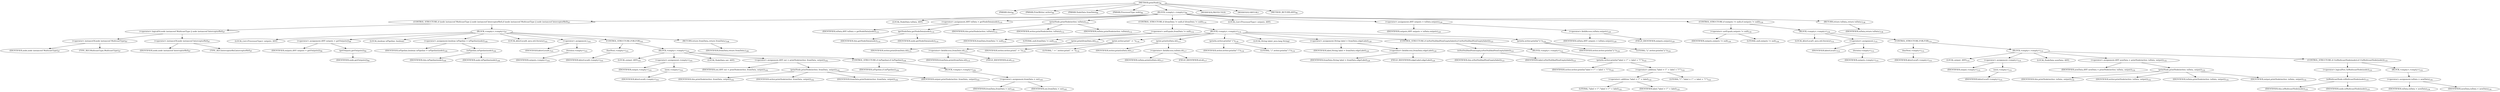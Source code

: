 digraph "printNode" {  
"229" [label = <(METHOD,printNode)<SUB>96</SUB>> ]
"14" [label = <(PARAM,this)<SUB>96</SUB>> ]
"230" [label = <(PARAM,PrintWriter writer)<SUB>96</SUB>> ]
"231" [label = <(PARAM,NodeData fromData)<SUB>96</SUB>> ]
"232" [label = <(PARAM,ProcessorType node)<SUB>96</SUB>> ]
"233" [label = <(BLOCK,&lt;empty&gt;,&lt;empty&gt;)<SUB>96</SUB>> ]
"234" [label = <(CONTROL_STRUCTURE,if (node instanceof MulticastType || node instanceof InterceptorRef),if (node instanceof MulticastType || node instanceof InterceptorRef))<SUB>97</SUB>> ]
"235" [label = <(&lt;operator&gt;.logicalOr,node instanceof MulticastType || node instanceof InterceptorRef)<SUB>97</SUB>> ]
"236" [label = <(&lt;operator&gt;.instanceOf,node instanceof MulticastType)<SUB>97</SUB>> ]
"237" [label = <(IDENTIFIER,node,node instanceof MulticastType)<SUB>97</SUB>> ]
"238" [label = <(TYPE_REF,MulticastType,MulticastType)<SUB>97</SUB>> ]
"239" [label = <(&lt;operator&gt;.instanceOf,node instanceof InterceptorRef)<SUB>97</SUB>> ]
"240" [label = <(IDENTIFIER,node,node instanceof InterceptorRef)<SUB>97</SUB>> ]
"241" [label = <(TYPE_REF,InterceptorRef,InterceptorRef)<SUB>97</SUB>> ]
"242" [label = <(BLOCK,&lt;empty&gt;,&lt;empty&gt;)<SUB>97</SUB>> ]
"243" [label = <(LOCAL,List&lt;ProcessorType&gt; outputs: ANY)> ]
"244" [label = <(&lt;operator&gt;.assignment,ANY outputs = getOutputs())<SUB>99</SUB>> ]
"245" [label = <(IDENTIFIER,outputs,ANY outputs = getOutputs())<SUB>99</SUB>> ]
"246" [label = <(getOutputs,getOutputs())<SUB>99</SUB>> ]
"247" [label = <(IDENTIFIER,node,getOutputs())<SUB>99</SUB>> ]
"248" [label = <(LOCAL,boolean isPipeline: boolean)> ]
"249" [label = <(&lt;operator&gt;.assignment,boolean isPipeline = isPipeline(node))<SUB>100</SUB>> ]
"250" [label = <(IDENTIFIER,isPipeline,boolean isPipeline = isPipeline(node))<SUB>100</SUB>> ]
"251" [label = <(isPipeline,isPipeline(node))<SUB>100</SUB>> ]
"13" [label = <(IDENTIFIER,this,isPipeline(node))<SUB>100</SUB>> ]
"252" [label = <(IDENTIFIER,node,isPipeline(node))<SUB>100</SUB>> ]
"253" [label = <(LOCAL,$iterLocal4: java.util.Iterator)<SUB>101</SUB>> ]
"254" [label = <(&lt;operator&gt;.assignment,)<SUB>101</SUB>> ]
"255" [label = <(IDENTIFIER,$iterLocal4,)<SUB>101</SUB>> ]
"256" [label = <(iterator,&lt;empty&gt;)<SUB>101</SUB>> ]
"257" [label = <(IDENTIFIER,outputs,&lt;empty&gt;)<SUB>101</SUB>> ]
"258" [label = <(CONTROL_STRUCTURE,FOR,FOR)<SUB>101</SUB>> ]
"259" [label = <(hasNext,&lt;empty&gt;)<SUB>101</SUB>> ]
"260" [label = <(IDENTIFIER,$iterLocal4,&lt;empty&gt;)<SUB>101</SUB>> ]
"261" [label = <(BLOCK,&lt;empty&gt;,&lt;empty&gt;)<SUB>101</SUB>> ]
"262" [label = <(LOCAL,output: ANY)<SUB>101</SUB>> ]
"263" [label = <(&lt;operator&gt;.assignment,&lt;empty&gt;)<SUB>101</SUB>> ]
"264" [label = <(IDENTIFIER,output,&lt;empty&gt;)<SUB>101</SUB>> ]
"265" [label = <(next,&lt;empty&gt;)<SUB>101</SUB>> ]
"266" [label = <(IDENTIFIER,$iterLocal4,&lt;empty&gt;)<SUB>101</SUB>> ]
"267" [label = <(LOCAL,NodeData out: ANY)> ]
"268" [label = <(&lt;operator&gt;.assignment,ANY out = printNode(writer, fromData, output))<SUB>102</SUB>> ]
"269" [label = <(IDENTIFIER,out,ANY out = printNode(writer, fromData, output))<SUB>102</SUB>> ]
"270" [label = <(printNode,printNode(writer, fromData, output))<SUB>102</SUB>> ]
"15" [label = <(IDENTIFIER,this,printNode(writer, fromData, output))<SUB>102</SUB>> ]
"271" [label = <(IDENTIFIER,writer,printNode(writer, fromData, output))<SUB>102</SUB>> ]
"272" [label = <(IDENTIFIER,fromData,printNode(writer, fromData, output))<SUB>102</SUB>> ]
"273" [label = <(IDENTIFIER,output,printNode(writer, fromData, output))<SUB>102</SUB>> ]
"274" [label = <(CONTROL_STRUCTURE,if (isPipeline),if (isPipeline))<SUB>104</SUB>> ]
"275" [label = <(IDENTIFIER,isPipeline,if (isPipeline))<SUB>104</SUB>> ]
"276" [label = <(BLOCK,&lt;empty&gt;,&lt;empty&gt;)<SUB>104</SUB>> ]
"277" [label = <(&lt;operator&gt;.assignment,fromData = out)<SUB>105</SUB>> ]
"278" [label = <(IDENTIFIER,fromData,fromData = out)<SUB>105</SUB>> ]
"279" [label = <(IDENTIFIER,out,fromData = out)<SUB>105</SUB>> ]
"280" [label = <(RETURN,return fromData;,return fromData;)<SUB>108</SUB>> ]
"281" [label = <(IDENTIFIER,fromData,return fromData;)<SUB>108</SUB>> ]
"282" [label = <(LOCAL,NodeData toData: ANY)> ]
"283" [label = <(&lt;operator&gt;.assignment,ANY toData = getNodeData(node))<SUB>110</SUB>> ]
"284" [label = <(IDENTIFIER,toData,ANY toData = getNodeData(node))<SUB>110</SUB>> ]
"285" [label = <(getNodeData,getNodeData(node))<SUB>110</SUB>> ]
"16" [label = <(IDENTIFIER,this,getNodeData(node))<SUB>110</SUB>> ]
"286" [label = <(IDENTIFIER,node,getNodeData(node))<SUB>110</SUB>> ]
"287" [label = <(printNode,printNode(writer, toData))<SUB>112</SUB>> ]
"17" [label = <(IDENTIFIER,this,printNode(writer, toData))<SUB>112</SUB>> ]
"288" [label = <(IDENTIFIER,writer,printNode(writer, toData))<SUB>112</SUB>> ]
"289" [label = <(IDENTIFIER,toData,printNode(writer, toData))<SUB>112</SUB>> ]
"290" [label = <(CONTROL_STRUCTURE,if (fromData != null),if (fromData != null))<SUB>114</SUB>> ]
"291" [label = <(&lt;operator&gt;.notEquals,fromData != null)<SUB>114</SUB>> ]
"292" [label = <(IDENTIFIER,fromData,fromData != null)<SUB>114</SUB>> ]
"293" [label = <(LITERAL,null,fromData != null)<SUB>114</SUB>> ]
"294" [label = <(BLOCK,&lt;empty&gt;,&lt;empty&gt;)<SUB>114</SUB>> ]
"295" [label = <(print,print(fromData.id))<SUB>115</SUB>> ]
"296" [label = <(IDENTIFIER,writer,print(fromData.id))<SUB>115</SUB>> ]
"297" [label = <(&lt;operator&gt;.fieldAccess,fromData.id)<SUB>115</SUB>> ]
"298" [label = <(IDENTIFIER,fromData,print(fromData.id))<SUB>115</SUB>> ]
"299" [label = <(FIELD_IDENTIFIER,id,id)<SUB>115</SUB>> ]
"300" [label = <(print,writer.print(&quot; -&gt; &quot;))<SUB>116</SUB>> ]
"301" [label = <(IDENTIFIER,writer,writer.print(&quot; -&gt; &quot;))<SUB>116</SUB>> ]
"302" [label = <(LITERAL,&quot; -&gt; &quot;,writer.print(&quot; -&gt; &quot;))<SUB>116</SUB>> ]
"303" [label = <(print,print(toData.id))<SUB>117</SUB>> ]
"304" [label = <(IDENTIFIER,writer,print(toData.id))<SUB>117</SUB>> ]
"305" [label = <(&lt;operator&gt;.fieldAccess,toData.id)<SUB>117</SUB>> ]
"306" [label = <(IDENTIFIER,toData,print(toData.id))<SUB>117</SUB>> ]
"307" [label = <(FIELD_IDENTIFIER,id,id)<SUB>117</SUB>> ]
"308" [label = <(println,writer.println(&quot; [&quot;))<SUB>118</SUB>> ]
"309" [label = <(IDENTIFIER,writer,writer.println(&quot; [&quot;))<SUB>118</SUB>> ]
"310" [label = <(LITERAL,&quot; [&quot;,writer.println(&quot; [&quot;))<SUB>118</SUB>> ]
"311" [label = <(LOCAL,String label: java.lang.String)> ]
"312" [label = <(&lt;operator&gt;.assignment,String label = fromData.edgeLabel)<SUB>120</SUB>> ]
"313" [label = <(IDENTIFIER,label,String label = fromData.edgeLabel)<SUB>120</SUB>> ]
"314" [label = <(&lt;operator&gt;.fieldAccess,fromData.edgeLabel)<SUB>120</SUB>> ]
"315" [label = <(IDENTIFIER,fromData,String label = fromData.edgeLabel)<SUB>120</SUB>> ]
"316" [label = <(FIELD_IDENTIFIER,edgeLabel,edgeLabel)<SUB>120</SUB>> ]
"317" [label = <(CONTROL_STRUCTURE,if (isNotNullAndNonEmpty(label)),if (isNotNullAndNonEmpty(label)))<SUB>121</SUB>> ]
"318" [label = <(isNotNullAndNonEmpty,isNotNullAndNonEmpty(label))<SUB>121</SUB>> ]
"18" [label = <(IDENTIFIER,this,isNotNullAndNonEmpty(label))<SUB>121</SUB>> ]
"319" [label = <(IDENTIFIER,label,isNotNullAndNonEmpty(label))<SUB>121</SUB>> ]
"320" [label = <(BLOCK,&lt;empty&gt;,&lt;empty&gt;)<SUB>121</SUB>> ]
"321" [label = <(println,writer.println(&quot;label = \&quot;&quot; + label + &quot;\&quot;&quot;))<SUB>122</SUB>> ]
"322" [label = <(IDENTIFIER,writer,writer.println(&quot;label = \&quot;&quot; + label + &quot;\&quot;&quot;))<SUB>122</SUB>> ]
"323" [label = <(&lt;operator&gt;.addition,&quot;label = \&quot;&quot; + label + &quot;\&quot;&quot;)<SUB>122</SUB>> ]
"324" [label = <(&lt;operator&gt;.addition,&quot;label = \&quot;&quot; + label)<SUB>122</SUB>> ]
"325" [label = <(LITERAL,&quot;label = \&quot;&quot;,&quot;label = \&quot;&quot; + label)<SUB>122</SUB>> ]
"326" [label = <(IDENTIFIER,label,&quot;label = \&quot;&quot; + label)<SUB>122</SUB>> ]
"327" [label = <(LITERAL,&quot;\&quot;&quot;,&quot;label = \&quot;&quot; + label + &quot;\&quot;&quot;)<SUB>122</SUB>> ]
"328" [label = <(println,writer.println(&quot;];&quot;))<SUB>124</SUB>> ]
"329" [label = <(IDENTIFIER,writer,writer.println(&quot;];&quot;))<SUB>124</SUB>> ]
"330" [label = <(LITERAL,&quot;];&quot;,writer.println(&quot;];&quot;))<SUB>124</SUB>> ]
"331" [label = <(LOCAL,List&lt;ProcessorType&gt; outputs: ANY)> ]
"332" [label = <(&lt;operator&gt;.assignment,ANY outputs = toData.outputs)<SUB>129</SUB>> ]
"333" [label = <(IDENTIFIER,outputs,ANY outputs = toData.outputs)<SUB>129</SUB>> ]
"334" [label = <(&lt;operator&gt;.fieldAccess,toData.outputs)<SUB>129</SUB>> ]
"335" [label = <(IDENTIFIER,toData,ANY outputs = toData.outputs)<SUB>129</SUB>> ]
"336" [label = <(FIELD_IDENTIFIER,outputs,outputs)<SUB>129</SUB>> ]
"337" [label = <(CONTROL_STRUCTURE,if (outputs != null),if (outputs != null))<SUB>130</SUB>> ]
"338" [label = <(&lt;operator&gt;.notEquals,outputs != null)<SUB>130</SUB>> ]
"339" [label = <(IDENTIFIER,outputs,outputs != null)<SUB>130</SUB>> ]
"340" [label = <(LITERAL,null,outputs != null)<SUB>130</SUB>> ]
"341" [label = <(BLOCK,&lt;empty&gt;,&lt;empty&gt;)<SUB>130</SUB>> ]
"342" [label = <(LOCAL,$iterLocal5: java.util.Iterator)<SUB>131</SUB>> ]
"343" [label = <(&lt;operator&gt;.assignment,)<SUB>131</SUB>> ]
"344" [label = <(IDENTIFIER,$iterLocal5,)<SUB>131</SUB>> ]
"345" [label = <(iterator,&lt;empty&gt;)<SUB>131</SUB>> ]
"346" [label = <(IDENTIFIER,outputs,&lt;empty&gt;)<SUB>131</SUB>> ]
"347" [label = <(CONTROL_STRUCTURE,FOR,FOR)<SUB>131</SUB>> ]
"348" [label = <(hasNext,&lt;empty&gt;)<SUB>131</SUB>> ]
"349" [label = <(IDENTIFIER,$iterLocal5,&lt;empty&gt;)<SUB>131</SUB>> ]
"350" [label = <(BLOCK,&lt;empty&gt;,&lt;empty&gt;)<SUB>131</SUB>> ]
"351" [label = <(LOCAL,output: ANY)<SUB>131</SUB>> ]
"352" [label = <(&lt;operator&gt;.assignment,&lt;empty&gt;)<SUB>131</SUB>> ]
"353" [label = <(IDENTIFIER,output,&lt;empty&gt;)<SUB>131</SUB>> ]
"354" [label = <(next,&lt;empty&gt;)<SUB>131</SUB>> ]
"355" [label = <(IDENTIFIER,$iterLocal5,&lt;empty&gt;)<SUB>131</SUB>> ]
"356" [label = <(LOCAL,NodeData newData: ANY)> ]
"357" [label = <(&lt;operator&gt;.assignment,ANY newData = printNode(writer, toData, output))<SUB>132</SUB>> ]
"358" [label = <(IDENTIFIER,newData,ANY newData = printNode(writer, toData, output))<SUB>132</SUB>> ]
"359" [label = <(printNode,printNode(writer, toData, output))<SUB>132</SUB>> ]
"19" [label = <(IDENTIFIER,this,printNode(writer, toData, output))<SUB>132</SUB>> ]
"360" [label = <(IDENTIFIER,writer,printNode(writer, toData, output))<SUB>132</SUB>> ]
"361" [label = <(IDENTIFIER,toData,printNode(writer, toData, output))<SUB>132</SUB>> ]
"362" [label = <(IDENTIFIER,output,printNode(writer, toData, output))<SUB>132</SUB>> ]
"363" [label = <(CONTROL_STRUCTURE,if (!isMulticastNode(node)),if (!isMulticastNode(node)))<SUB>133</SUB>> ]
"364" [label = <(&lt;operator&gt;.logicalNot,!isMulticastNode(node))<SUB>133</SUB>> ]
"365" [label = <(isMulticastNode,isMulticastNode(node))<SUB>133</SUB>> ]
"20" [label = <(IDENTIFIER,this,isMulticastNode(node))<SUB>133</SUB>> ]
"366" [label = <(IDENTIFIER,node,isMulticastNode(node))<SUB>133</SUB>> ]
"367" [label = <(BLOCK,&lt;empty&gt;,&lt;empty&gt;)<SUB>133</SUB>> ]
"368" [label = <(&lt;operator&gt;.assignment,toData = newData)<SUB>134</SUB>> ]
"369" [label = <(IDENTIFIER,toData,toData = newData)<SUB>134</SUB>> ]
"370" [label = <(IDENTIFIER,newData,toData = newData)<SUB>134</SUB>> ]
"371" [label = <(RETURN,return toData;,return toData;)<SUB>138</SUB>> ]
"372" [label = <(IDENTIFIER,toData,return toData;)<SUB>138</SUB>> ]
"373" [label = <(MODIFIER,PROTECTED)> ]
"374" [label = <(MODIFIER,VIRTUAL)> ]
"375" [label = <(METHOD_RETURN,ANY)<SUB>96</SUB>> ]
  "229" -> "14" 
  "229" -> "230" 
  "229" -> "231" 
  "229" -> "232" 
  "229" -> "233" 
  "229" -> "373" 
  "229" -> "374" 
  "229" -> "375" 
  "233" -> "234" 
  "233" -> "282" 
  "233" -> "283" 
  "233" -> "287" 
  "233" -> "290" 
  "233" -> "331" 
  "233" -> "332" 
  "233" -> "337" 
  "233" -> "371" 
  "234" -> "235" 
  "234" -> "242" 
  "235" -> "236" 
  "235" -> "239" 
  "236" -> "237" 
  "236" -> "238" 
  "239" -> "240" 
  "239" -> "241" 
  "242" -> "243" 
  "242" -> "244" 
  "242" -> "248" 
  "242" -> "249" 
  "242" -> "253" 
  "242" -> "254" 
  "242" -> "258" 
  "242" -> "280" 
  "244" -> "245" 
  "244" -> "246" 
  "246" -> "247" 
  "249" -> "250" 
  "249" -> "251" 
  "251" -> "13" 
  "251" -> "252" 
  "254" -> "255" 
  "254" -> "256" 
  "256" -> "257" 
  "258" -> "259" 
  "258" -> "261" 
  "259" -> "260" 
  "261" -> "262" 
  "261" -> "263" 
  "261" -> "267" 
  "261" -> "268" 
  "261" -> "274" 
  "263" -> "264" 
  "263" -> "265" 
  "265" -> "266" 
  "268" -> "269" 
  "268" -> "270" 
  "270" -> "15" 
  "270" -> "271" 
  "270" -> "272" 
  "270" -> "273" 
  "274" -> "275" 
  "274" -> "276" 
  "276" -> "277" 
  "277" -> "278" 
  "277" -> "279" 
  "280" -> "281" 
  "283" -> "284" 
  "283" -> "285" 
  "285" -> "16" 
  "285" -> "286" 
  "287" -> "17" 
  "287" -> "288" 
  "287" -> "289" 
  "290" -> "291" 
  "290" -> "294" 
  "291" -> "292" 
  "291" -> "293" 
  "294" -> "295" 
  "294" -> "300" 
  "294" -> "303" 
  "294" -> "308" 
  "294" -> "311" 
  "294" -> "312" 
  "294" -> "317" 
  "294" -> "328" 
  "295" -> "296" 
  "295" -> "297" 
  "297" -> "298" 
  "297" -> "299" 
  "300" -> "301" 
  "300" -> "302" 
  "303" -> "304" 
  "303" -> "305" 
  "305" -> "306" 
  "305" -> "307" 
  "308" -> "309" 
  "308" -> "310" 
  "312" -> "313" 
  "312" -> "314" 
  "314" -> "315" 
  "314" -> "316" 
  "317" -> "318" 
  "317" -> "320" 
  "318" -> "18" 
  "318" -> "319" 
  "320" -> "321" 
  "321" -> "322" 
  "321" -> "323" 
  "323" -> "324" 
  "323" -> "327" 
  "324" -> "325" 
  "324" -> "326" 
  "328" -> "329" 
  "328" -> "330" 
  "332" -> "333" 
  "332" -> "334" 
  "334" -> "335" 
  "334" -> "336" 
  "337" -> "338" 
  "337" -> "341" 
  "338" -> "339" 
  "338" -> "340" 
  "341" -> "342" 
  "341" -> "343" 
  "341" -> "347" 
  "343" -> "344" 
  "343" -> "345" 
  "345" -> "346" 
  "347" -> "348" 
  "347" -> "350" 
  "348" -> "349" 
  "350" -> "351" 
  "350" -> "352" 
  "350" -> "356" 
  "350" -> "357" 
  "350" -> "363" 
  "352" -> "353" 
  "352" -> "354" 
  "354" -> "355" 
  "357" -> "358" 
  "357" -> "359" 
  "359" -> "19" 
  "359" -> "360" 
  "359" -> "361" 
  "359" -> "362" 
  "363" -> "364" 
  "363" -> "367" 
  "364" -> "365" 
  "365" -> "20" 
  "365" -> "366" 
  "367" -> "368" 
  "368" -> "369" 
  "368" -> "370" 
  "371" -> "372" 
}

